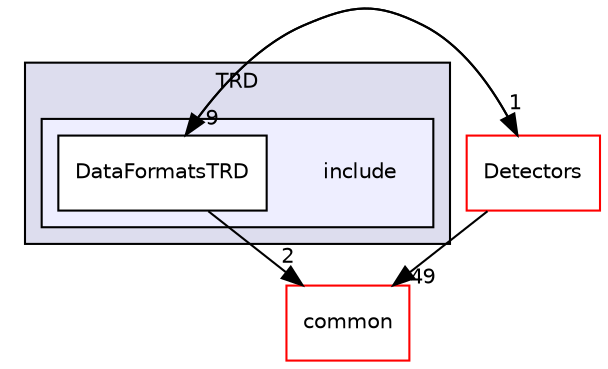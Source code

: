 digraph "/home/travis/build/AliceO2Group/AliceO2/DataFormats/Detectors/TRD/include" {
  bgcolor=transparent;
  compound=true
  node [ fontsize="10", fontname="Helvetica"];
  edge [ labelfontsize="10", labelfontname="Helvetica"];
  subgraph clusterdir_bb194ed89d4d31aa97da8e5c0af864ff {
    graph [ bgcolor="#ddddee", pencolor="black", label="TRD" fontname="Helvetica", fontsize="10", URL="dir_bb194ed89d4d31aa97da8e5c0af864ff.html"]
  subgraph clusterdir_37cb16e5a1a76e7ae4faac09696b430a {
    graph [ bgcolor="#eeeeff", pencolor="black", label="" URL="dir_37cb16e5a1a76e7ae4faac09696b430a.html"];
    dir_37cb16e5a1a76e7ae4faac09696b430a [shape=plaintext label="include"];
    dir_749c95cc3e4629ce3f5eb7a24ed74759 [shape=box label="DataFormatsTRD" color="black" fillcolor="white" style="filled" URL="dir_749c95cc3e4629ce3f5eb7a24ed74759.html"];
  }
  }
  dir_051dca18e802f8e9474f2e30d29c04e0 [shape=box label="Detectors" color="red" URL="dir_051dca18e802f8e9474f2e30d29c04e0.html"];
  dir_7924ba4398ae4560cd37376e44666c6d [shape=box label="common" color="red" URL="dir_7924ba4398ae4560cd37376e44666c6d.html"];
  dir_051dca18e802f8e9474f2e30d29c04e0->dir_749c95cc3e4629ce3f5eb7a24ed74759 [headlabel="9", labeldistance=1.5 headhref="dir_000040_000147.html"];
  dir_051dca18e802f8e9474f2e30d29c04e0->dir_7924ba4398ae4560cd37376e44666c6d [headlabel="49", labeldistance=1.5 headhref="dir_000040_000078.html"];
  dir_749c95cc3e4629ce3f5eb7a24ed74759->dir_051dca18e802f8e9474f2e30d29c04e0 [headlabel="1", labeldistance=1.5 headhref="dir_000147_000040.html"];
  dir_749c95cc3e4629ce3f5eb7a24ed74759->dir_7924ba4398ae4560cd37376e44666c6d [headlabel="2", labeldistance=1.5 headhref="dir_000147_000078.html"];
}
